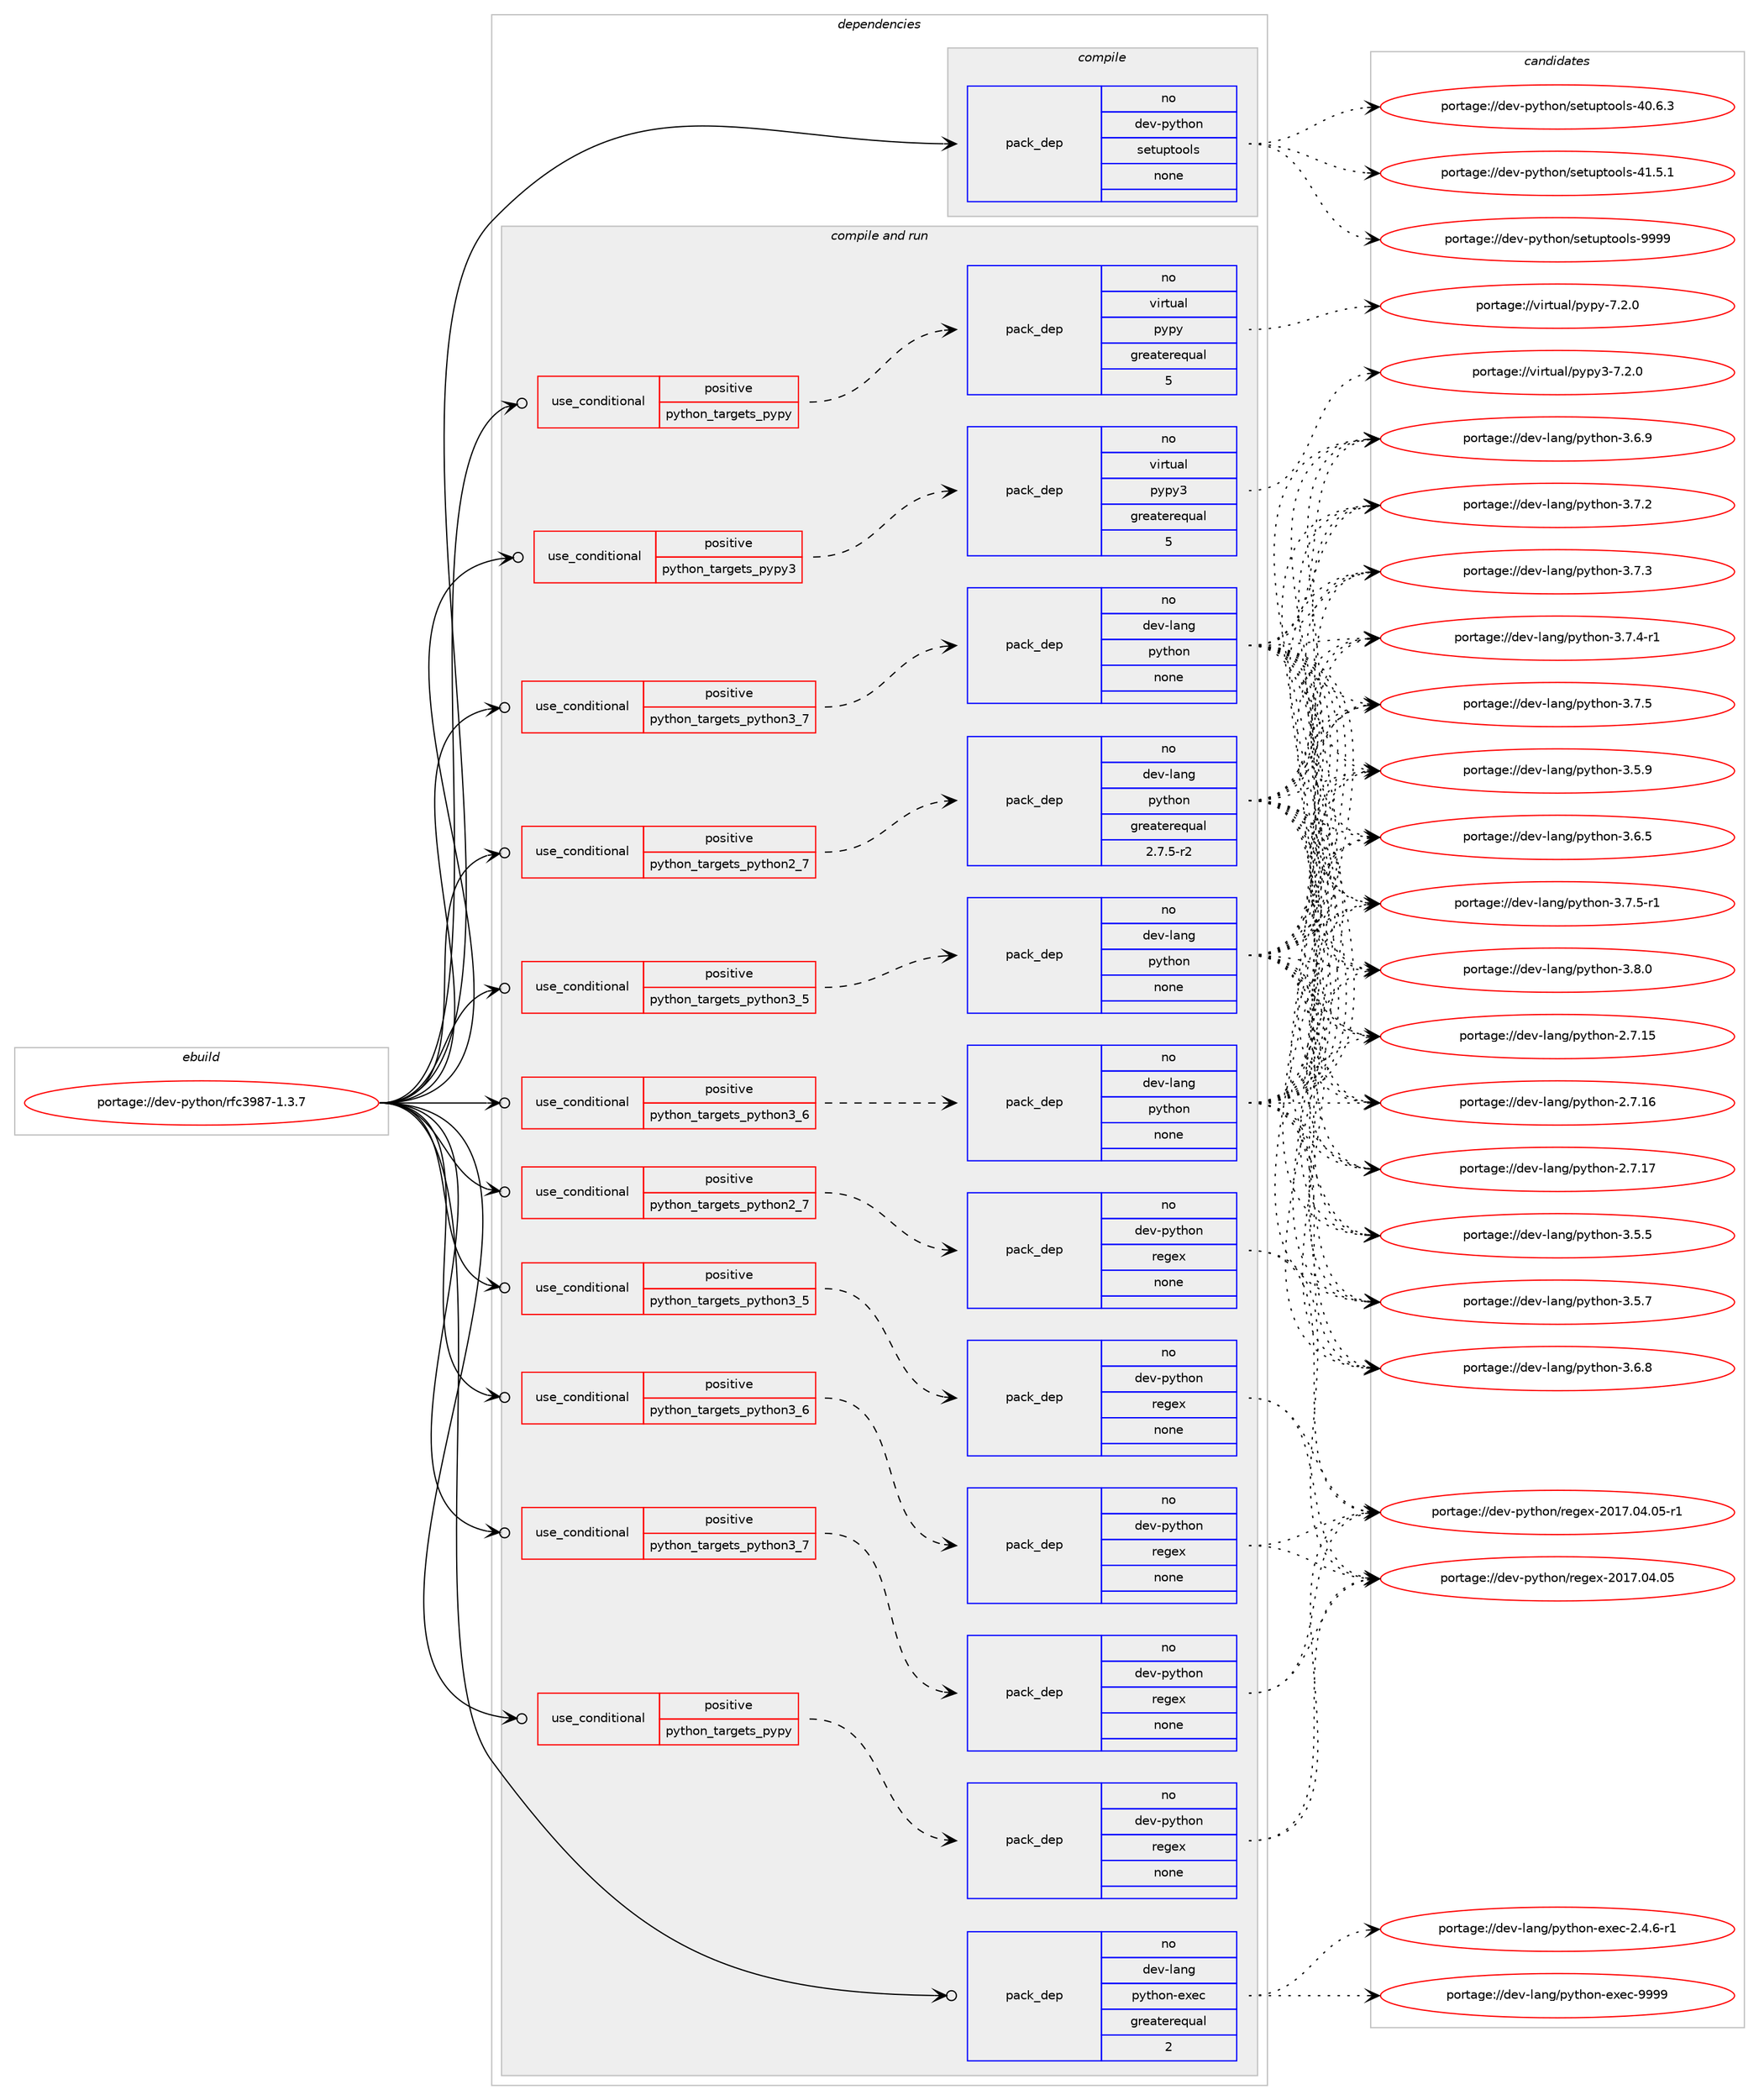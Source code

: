 digraph prolog {

# *************
# Graph options
# *************

newrank=true;
concentrate=true;
compound=true;
graph [rankdir=LR,fontname=Helvetica,fontsize=10,ranksep=1.5];#, ranksep=2.5, nodesep=0.2];
edge  [arrowhead=vee];
node  [fontname=Helvetica,fontsize=10];

# **********
# The ebuild
# **********

subgraph cluster_leftcol {
color=gray;
rank=same;
label=<<i>ebuild</i>>;
id [label="portage://dev-python/rfc3987-1.3.7", color=red, width=4, href="../dev-python/rfc3987-1.3.7.svg"];
}

# ****************
# The dependencies
# ****************

subgraph cluster_midcol {
color=gray;
label=<<i>dependencies</i>>;
subgraph cluster_compile {
fillcolor="#eeeeee";
style=filled;
label=<<i>compile</i>>;
subgraph pack129112 {
dependency170581 [label=<<TABLE BORDER="0" CELLBORDER="1" CELLSPACING="0" CELLPADDING="4" WIDTH="220"><TR><TD ROWSPAN="6" CELLPADDING="30">pack_dep</TD></TR><TR><TD WIDTH="110">no</TD></TR><TR><TD>dev-python</TD></TR><TR><TD>setuptools</TD></TR><TR><TD>none</TD></TR><TR><TD></TD></TR></TABLE>>, shape=none, color=blue];
}
id:e -> dependency170581:w [weight=20,style="solid",arrowhead="vee"];
}
subgraph cluster_compileandrun {
fillcolor="#eeeeee";
style=filled;
label=<<i>compile and run</i>>;
subgraph cond38066 {
dependency170582 [label=<<TABLE BORDER="0" CELLBORDER="1" CELLSPACING="0" CELLPADDING="4"><TR><TD ROWSPAN="3" CELLPADDING="10">use_conditional</TD></TR><TR><TD>positive</TD></TR><TR><TD>python_targets_pypy</TD></TR></TABLE>>, shape=none, color=red];
subgraph pack129113 {
dependency170583 [label=<<TABLE BORDER="0" CELLBORDER="1" CELLSPACING="0" CELLPADDING="4" WIDTH="220"><TR><TD ROWSPAN="6" CELLPADDING="30">pack_dep</TD></TR><TR><TD WIDTH="110">no</TD></TR><TR><TD>dev-python</TD></TR><TR><TD>regex</TD></TR><TR><TD>none</TD></TR><TR><TD></TD></TR></TABLE>>, shape=none, color=blue];
}
dependency170582:e -> dependency170583:w [weight=20,style="dashed",arrowhead="vee"];
}
id:e -> dependency170582:w [weight=20,style="solid",arrowhead="odotvee"];
subgraph cond38067 {
dependency170584 [label=<<TABLE BORDER="0" CELLBORDER="1" CELLSPACING="0" CELLPADDING="4"><TR><TD ROWSPAN="3" CELLPADDING="10">use_conditional</TD></TR><TR><TD>positive</TD></TR><TR><TD>python_targets_pypy</TD></TR></TABLE>>, shape=none, color=red];
subgraph pack129114 {
dependency170585 [label=<<TABLE BORDER="0" CELLBORDER="1" CELLSPACING="0" CELLPADDING="4" WIDTH="220"><TR><TD ROWSPAN="6" CELLPADDING="30">pack_dep</TD></TR><TR><TD WIDTH="110">no</TD></TR><TR><TD>virtual</TD></TR><TR><TD>pypy</TD></TR><TR><TD>greaterequal</TD></TR><TR><TD>5</TD></TR></TABLE>>, shape=none, color=blue];
}
dependency170584:e -> dependency170585:w [weight=20,style="dashed",arrowhead="vee"];
}
id:e -> dependency170584:w [weight=20,style="solid",arrowhead="odotvee"];
subgraph cond38068 {
dependency170586 [label=<<TABLE BORDER="0" CELLBORDER="1" CELLSPACING="0" CELLPADDING="4"><TR><TD ROWSPAN="3" CELLPADDING="10">use_conditional</TD></TR><TR><TD>positive</TD></TR><TR><TD>python_targets_pypy3</TD></TR></TABLE>>, shape=none, color=red];
subgraph pack129115 {
dependency170587 [label=<<TABLE BORDER="0" CELLBORDER="1" CELLSPACING="0" CELLPADDING="4" WIDTH="220"><TR><TD ROWSPAN="6" CELLPADDING="30">pack_dep</TD></TR><TR><TD WIDTH="110">no</TD></TR><TR><TD>virtual</TD></TR><TR><TD>pypy3</TD></TR><TR><TD>greaterequal</TD></TR><TR><TD>5</TD></TR></TABLE>>, shape=none, color=blue];
}
dependency170586:e -> dependency170587:w [weight=20,style="dashed",arrowhead="vee"];
}
id:e -> dependency170586:w [weight=20,style="solid",arrowhead="odotvee"];
subgraph cond38069 {
dependency170588 [label=<<TABLE BORDER="0" CELLBORDER="1" CELLSPACING="0" CELLPADDING="4"><TR><TD ROWSPAN="3" CELLPADDING="10">use_conditional</TD></TR><TR><TD>positive</TD></TR><TR><TD>python_targets_python2_7</TD></TR></TABLE>>, shape=none, color=red];
subgraph pack129116 {
dependency170589 [label=<<TABLE BORDER="0" CELLBORDER="1" CELLSPACING="0" CELLPADDING="4" WIDTH="220"><TR><TD ROWSPAN="6" CELLPADDING="30">pack_dep</TD></TR><TR><TD WIDTH="110">no</TD></TR><TR><TD>dev-lang</TD></TR><TR><TD>python</TD></TR><TR><TD>greaterequal</TD></TR><TR><TD>2.7.5-r2</TD></TR></TABLE>>, shape=none, color=blue];
}
dependency170588:e -> dependency170589:w [weight=20,style="dashed",arrowhead="vee"];
}
id:e -> dependency170588:w [weight=20,style="solid",arrowhead="odotvee"];
subgraph cond38070 {
dependency170590 [label=<<TABLE BORDER="0" CELLBORDER="1" CELLSPACING="0" CELLPADDING="4"><TR><TD ROWSPAN="3" CELLPADDING="10">use_conditional</TD></TR><TR><TD>positive</TD></TR><TR><TD>python_targets_python2_7</TD></TR></TABLE>>, shape=none, color=red];
subgraph pack129117 {
dependency170591 [label=<<TABLE BORDER="0" CELLBORDER="1" CELLSPACING="0" CELLPADDING="4" WIDTH="220"><TR><TD ROWSPAN="6" CELLPADDING="30">pack_dep</TD></TR><TR><TD WIDTH="110">no</TD></TR><TR><TD>dev-python</TD></TR><TR><TD>regex</TD></TR><TR><TD>none</TD></TR><TR><TD></TD></TR></TABLE>>, shape=none, color=blue];
}
dependency170590:e -> dependency170591:w [weight=20,style="dashed",arrowhead="vee"];
}
id:e -> dependency170590:w [weight=20,style="solid",arrowhead="odotvee"];
subgraph cond38071 {
dependency170592 [label=<<TABLE BORDER="0" CELLBORDER="1" CELLSPACING="0" CELLPADDING="4"><TR><TD ROWSPAN="3" CELLPADDING="10">use_conditional</TD></TR><TR><TD>positive</TD></TR><TR><TD>python_targets_python3_5</TD></TR></TABLE>>, shape=none, color=red];
subgraph pack129118 {
dependency170593 [label=<<TABLE BORDER="0" CELLBORDER="1" CELLSPACING="0" CELLPADDING="4" WIDTH="220"><TR><TD ROWSPAN="6" CELLPADDING="30">pack_dep</TD></TR><TR><TD WIDTH="110">no</TD></TR><TR><TD>dev-lang</TD></TR><TR><TD>python</TD></TR><TR><TD>none</TD></TR><TR><TD></TD></TR></TABLE>>, shape=none, color=blue];
}
dependency170592:e -> dependency170593:w [weight=20,style="dashed",arrowhead="vee"];
}
id:e -> dependency170592:w [weight=20,style="solid",arrowhead="odotvee"];
subgraph cond38072 {
dependency170594 [label=<<TABLE BORDER="0" CELLBORDER="1" CELLSPACING="0" CELLPADDING="4"><TR><TD ROWSPAN="3" CELLPADDING="10">use_conditional</TD></TR><TR><TD>positive</TD></TR><TR><TD>python_targets_python3_5</TD></TR></TABLE>>, shape=none, color=red];
subgraph pack129119 {
dependency170595 [label=<<TABLE BORDER="0" CELLBORDER="1" CELLSPACING="0" CELLPADDING="4" WIDTH="220"><TR><TD ROWSPAN="6" CELLPADDING="30">pack_dep</TD></TR><TR><TD WIDTH="110">no</TD></TR><TR><TD>dev-python</TD></TR><TR><TD>regex</TD></TR><TR><TD>none</TD></TR><TR><TD></TD></TR></TABLE>>, shape=none, color=blue];
}
dependency170594:e -> dependency170595:w [weight=20,style="dashed",arrowhead="vee"];
}
id:e -> dependency170594:w [weight=20,style="solid",arrowhead="odotvee"];
subgraph cond38073 {
dependency170596 [label=<<TABLE BORDER="0" CELLBORDER="1" CELLSPACING="0" CELLPADDING="4"><TR><TD ROWSPAN="3" CELLPADDING="10">use_conditional</TD></TR><TR><TD>positive</TD></TR><TR><TD>python_targets_python3_6</TD></TR></TABLE>>, shape=none, color=red];
subgraph pack129120 {
dependency170597 [label=<<TABLE BORDER="0" CELLBORDER="1" CELLSPACING="0" CELLPADDING="4" WIDTH="220"><TR><TD ROWSPAN="6" CELLPADDING="30">pack_dep</TD></TR><TR><TD WIDTH="110">no</TD></TR><TR><TD>dev-lang</TD></TR><TR><TD>python</TD></TR><TR><TD>none</TD></TR><TR><TD></TD></TR></TABLE>>, shape=none, color=blue];
}
dependency170596:e -> dependency170597:w [weight=20,style="dashed",arrowhead="vee"];
}
id:e -> dependency170596:w [weight=20,style="solid",arrowhead="odotvee"];
subgraph cond38074 {
dependency170598 [label=<<TABLE BORDER="0" CELLBORDER="1" CELLSPACING="0" CELLPADDING="4"><TR><TD ROWSPAN="3" CELLPADDING="10">use_conditional</TD></TR><TR><TD>positive</TD></TR><TR><TD>python_targets_python3_6</TD></TR></TABLE>>, shape=none, color=red];
subgraph pack129121 {
dependency170599 [label=<<TABLE BORDER="0" CELLBORDER="1" CELLSPACING="0" CELLPADDING="4" WIDTH="220"><TR><TD ROWSPAN="6" CELLPADDING="30">pack_dep</TD></TR><TR><TD WIDTH="110">no</TD></TR><TR><TD>dev-python</TD></TR><TR><TD>regex</TD></TR><TR><TD>none</TD></TR><TR><TD></TD></TR></TABLE>>, shape=none, color=blue];
}
dependency170598:e -> dependency170599:w [weight=20,style="dashed",arrowhead="vee"];
}
id:e -> dependency170598:w [weight=20,style="solid",arrowhead="odotvee"];
subgraph cond38075 {
dependency170600 [label=<<TABLE BORDER="0" CELLBORDER="1" CELLSPACING="0" CELLPADDING="4"><TR><TD ROWSPAN="3" CELLPADDING="10">use_conditional</TD></TR><TR><TD>positive</TD></TR><TR><TD>python_targets_python3_7</TD></TR></TABLE>>, shape=none, color=red];
subgraph pack129122 {
dependency170601 [label=<<TABLE BORDER="0" CELLBORDER="1" CELLSPACING="0" CELLPADDING="4" WIDTH="220"><TR><TD ROWSPAN="6" CELLPADDING="30">pack_dep</TD></TR><TR><TD WIDTH="110">no</TD></TR><TR><TD>dev-lang</TD></TR><TR><TD>python</TD></TR><TR><TD>none</TD></TR><TR><TD></TD></TR></TABLE>>, shape=none, color=blue];
}
dependency170600:e -> dependency170601:w [weight=20,style="dashed",arrowhead="vee"];
}
id:e -> dependency170600:w [weight=20,style="solid",arrowhead="odotvee"];
subgraph cond38076 {
dependency170602 [label=<<TABLE BORDER="0" CELLBORDER="1" CELLSPACING="0" CELLPADDING="4"><TR><TD ROWSPAN="3" CELLPADDING="10">use_conditional</TD></TR><TR><TD>positive</TD></TR><TR><TD>python_targets_python3_7</TD></TR></TABLE>>, shape=none, color=red];
subgraph pack129123 {
dependency170603 [label=<<TABLE BORDER="0" CELLBORDER="1" CELLSPACING="0" CELLPADDING="4" WIDTH="220"><TR><TD ROWSPAN="6" CELLPADDING="30">pack_dep</TD></TR><TR><TD WIDTH="110">no</TD></TR><TR><TD>dev-python</TD></TR><TR><TD>regex</TD></TR><TR><TD>none</TD></TR><TR><TD></TD></TR></TABLE>>, shape=none, color=blue];
}
dependency170602:e -> dependency170603:w [weight=20,style="dashed",arrowhead="vee"];
}
id:e -> dependency170602:w [weight=20,style="solid",arrowhead="odotvee"];
subgraph pack129124 {
dependency170604 [label=<<TABLE BORDER="0" CELLBORDER="1" CELLSPACING="0" CELLPADDING="4" WIDTH="220"><TR><TD ROWSPAN="6" CELLPADDING="30">pack_dep</TD></TR><TR><TD WIDTH="110">no</TD></TR><TR><TD>dev-lang</TD></TR><TR><TD>python-exec</TD></TR><TR><TD>greaterequal</TD></TR><TR><TD>2</TD></TR></TABLE>>, shape=none, color=blue];
}
id:e -> dependency170604:w [weight=20,style="solid",arrowhead="odotvee"];
}
subgraph cluster_run {
fillcolor="#eeeeee";
style=filled;
label=<<i>run</i>>;
}
}

# **************
# The candidates
# **************

subgraph cluster_choices {
rank=same;
color=gray;
label=<<i>candidates</i>>;

subgraph choice129112 {
color=black;
nodesep=1;
choiceportage100101118451121211161041111104711510111611711211611111110811545524846544651 [label="portage://dev-python/setuptools-40.6.3", color=red, width=4,href="../dev-python/setuptools-40.6.3.svg"];
choiceportage100101118451121211161041111104711510111611711211611111110811545524946534649 [label="portage://dev-python/setuptools-41.5.1", color=red, width=4,href="../dev-python/setuptools-41.5.1.svg"];
choiceportage10010111845112121116104111110471151011161171121161111111081154557575757 [label="portage://dev-python/setuptools-9999", color=red, width=4,href="../dev-python/setuptools-9999.svg"];
dependency170581:e -> choiceportage100101118451121211161041111104711510111611711211611111110811545524846544651:w [style=dotted,weight="100"];
dependency170581:e -> choiceportage100101118451121211161041111104711510111611711211611111110811545524946534649:w [style=dotted,weight="100"];
dependency170581:e -> choiceportage10010111845112121116104111110471151011161171121161111111081154557575757:w [style=dotted,weight="100"];
}
subgraph choice129113 {
color=black;
nodesep=1;
choiceportage10010111845112121116104111110471141011031011204550484955464852464853 [label="portage://dev-python/regex-2017.04.05", color=red, width=4,href="../dev-python/regex-2017.04.05.svg"];
choiceportage100101118451121211161041111104711410110310112045504849554648524648534511449 [label="portage://dev-python/regex-2017.04.05-r1", color=red, width=4,href="../dev-python/regex-2017.04.05-r1.svg"];
dependency170583:e -> choiceportage10010111845112121116104111110471141011031011204550484955464852464853:w [style=dotted,weight="100"];
dependency170583:e -> choiceportage100101118451121211161041111104711410110310112045504849554648524648534511449:w [style=dotted,weight="100"];
}
subgraph choice129114 {
color=black;
nodesep=1;
choiceportage1181051141161179710847112121112121455546504648 [label="portage://virtual/pypy-7.2.0", color=red, width=4,href="../virtual/pypy-7.2.0.svg"];
dependency170585:e -> choiceportage1181051141161179710847112121112121455546504648:w [style=dotted,weight="100"];
}
subgraph choice129115 {
color=black;
nodesep=1;
choiceportage118105114116117971084711212111212151455546504648 [label="portage://virtual/pypy3-7.2.0", color=red, width=4,href="../virtual/pypy3-7.2.0.svg"];
dependency170587:e -> choiceportage118105114116117971084711212111212151455546504648:w [style=dotted,weight="100"];
}
subgraph choice129116 {
color=black;
nodesep=1;
choiceportage10010111845108971101034711212111610411111045504655464953 [label="portage://dev-lang/python-2.7.15", color=red, width=4,href="../dev-lang/python-2.7.15.svg"];
choiceportage10010111845108971101034711212111610411111045504655464954 [label="portage://dev-lang/python-2.7.16", color=red, width=4,href="../dev-lang/python-2.7.16.svg"];
choiceportage10010111845108971101034711212111610411111045504655464955 [label="portage://dev-lang/python-2.7.17", color=red, width=4,href="../dev-lang/python-2.7.17.svg"];
choiceportage100101118451089711010347112121116104111110455146534653 [label="portage://dev-lang/python-3.5.5", color=red, width=4,href="../dev-lang/python-3.5.5.svg"];
choiceportage100101118451089711010347112121116104111110455146534655 [label="portage://dev-lang/python-3.5.7", color=red, width=4,href="../dev-lang/python-3.5.7.svg"];
choiceportage100101118451089711010347112121116104111110455146534657 [label="portage://dev-lang/python-3.5.9", color=red, width=4,href="../dev-lang/python-3.5.9.svg"];
choiceportage100101118451089711010347112121116104111110455146544653 [label="portage://dev-lang/python-3.6.5", color=red, width=4,href="../dev-lang/python-3.6.5.svg"];
choiceportage100101118451089711010347112121116104111110455146544656 [label="portage://dev-lang/python-3.6.8", color=red, width=4,href="../dev-lang/python-3.6.8.svg"];
choiceportage100101118451089711010347112121116104111110455146544657 [label="portage://dev-lang/python-3.6.9", color=red, width=4,href="../dev-lang/python-3.6.9.svg"];
choiceportage100101118451089711010347112121116104111110455146554650 [label="portage://dev-lang/python-3.7.2", color=red, width=4,href="../dev-lang/python-3.7.2.svg"];
choiceportage100101118451089711010347112121116104111110455146554651 [label="portage://dev-lang/python-3.7.3", color=red, width=4,href="../dev-lang/python-3.7.3.svg"];
choiceportage1001011184510897110103471121211161041111104551465546524511449 [label="portage://dev-lang/python-3.7.4-r1", color=red, width=4,href="../dev-lang/python-3.7.4-r1.svg"];
choiceportage100101118451089711010347112121116104111110455146554653 [label="portage://dev-lang/python-3.7.5", color=red, width=4,href="../dev-lang/python-3.7.5.svg"];
choiceportage1001011184510897110103471121211161041111104551465546534511449 [label="portage://dev-lang/python-3.7.5-r1", color=red, width=4,href="../dev-lang/python-3.7.5-r1.svg"];
choiceportage100101118451089711010347112121116104111110455146564648 [label="portage://dev-lang/python-3.8.0", color=red, width=4,href="../dev-lang/python-3.8.0.svg"];
dependency170589:e -> choiceportage10010111845108971101034711212111610411111045504655464953:w [style=dotted,weight="100"];
dependency170589:e -> choiceportage10010111845108971101034711212111610411111045504655464954:w [style=dotted,weight="100"];
dependency170589:e -> choiceportage10010111845108971101034711212111610411111045504655464955:w [style=dotted,weight="100"];
dependency170589:e -> choiceportage100101118451089711010347112121116104111110455146534653:w [style=dotted,weight="100"];
dependency170589:e -> choiceportage100101118451089711010347112121116104111110455146534655:w [style=dotted,weight="100"];
dependency170589:e -> choiceportage100101118451089711010347112121116104111110455146534657:w [style=dotted,weight="100"];
dependency170589:e -> choiceportage100101118451089711010347112121116104111110455146544653:w [style=dotted,weight="100"];
dependency170589:e -> choiceportage100101118451089711010347112121116104111110455146544656:w [style=dotted,weight="100"];
dependency170589:e -> choiceportage100101118451089711010347112121116104111110455146544657:w [style=dotted,weight="100"];
dependency170589:e -> choiceportage100101118451089711010347112121116104111110455146554650:w [style=dotted,weight="100"];
dependency170589:e -> choiceportage100101118451089711010347112121116104111110455146554651:w [style=dotted,weight="100"];
dependency170589:e -> choiceportage1001011184510897110103471121211161041111104551465546524511449:w [style=dotted,weight="100"];
dependency170589:e -> choiceportage100101118451089711010347112121116104111110455146554653:w [style=dotted,weight="100"];
dependency170589:e -> choiceportage1001011184510897110103471121211161041111104551465546534511449:w [style=dotted,weight="100"];
dependency170589:e -> choiceportage100101118451089711010347112121116104111110455146564648:w [style=dotted,weight="100"];
}
subgraph choice129117 {
color=black;
nodesep=1;
choiceportage10010111845112121116104111110471141011031011204550484955464852464853 [label="portage://dev-python/regex-2017.04.05", color=red, width=4,href="../dev-python/regex-2017.04.05.svg"];
choiceportage100101118451121211161041111104711410110310112045504849554648524648534511449 [label="portage://dev-python/regex-2017.04.05-r1", color=red, width=4,href="../dev-python/regex-2017.04.05-r1.svg"];
dependency170591:e -> choiceportage10010111845112121116104111110471141011031011204550484955464852464853:w [style=dotted,weight="100"];
dependency170591:e -> choiceportage100101118451121211161041111104711410110310112045504849554648524648534511449:w [style=dotted,weight="100"];
}
subgraph choice129118 {
color=black;
nodesep=1;
choiceportage10010111845108971101034711212111610411111045504655464953 [label="portage://dev-lang/python-2.7.15", color=red, width=4,href="../dev-lang/python-2.7.15.svg"];
choiceportage10010111845108971101034711212111610411111045504655464954 [label="portage://dev-lang/python-2.7.16", color=red, width=4,href="../dev-lang/python-2.7.16.svg"];
choiceportage10010111845108971101034711212111610411111045504655464955 [label="portage://dev-lang/python-2.7.17", color=red, width=4,href="../dev-lang/python-2.7.17.svg"];
choiceportage100101118451089711010347112121116104111110455146534653 [label="portage://dev-lang/python-3.5.5", color=red, width=4,href="../dev-lang/python-3.5.5.svg"];
choiceportage100101118451089711010347112121116104111110455146534655 [label="portage://dev-lang/python-3.5.7", color=red, width=4,href="../dev-lang/python-3.5.7.svg"];
choiceportage100101118451089711010347112121116104111110455146534657 [label="portage://dev-lang/python-3.5.9", color=red, width=4,href="../dev-lang/python-3.5.9.svg"];
choiceportage100101118451089711010347112121116104111110455146544653 [label="portage://dev-lang/python-3.6.5", color=red, width=4,href="../dev-lang/python-3.6.5.svg"];
choiceportage100101118451089711010347112121116104111110455146544656 [label="portage://dev-lang/python-3.6.8", color=red, width=4,href="../dev-lang/python-3.6.8.svg"];
choiceportage100101118451089711010347112121116104111110455146544657 [label="portage://dev-lang/python-3.6.9", color=red, width=4,href="../dev-lang/python-3.6.9.svg"];
choiceportage100101118451089711010347112121116104111110455146554650 [label="portage://dev-lang/python-3.7.2", color=red, width=4,href="../dev-lang/python-3.7.2.svg"];
choiceportage100101118451089711010347112121116104111110455146554651 [label="portage://dev-lang/python-3.7.3", color=red, width=4,href="../dev-lang/python-3.7.3.svg"];
choiceportage1001011184510897110103471121211161041111104551465546524511449 [label="portage://dev-lang/python-3.7.4-r1", color=red, width=4,href="../dev-lang/python-3.7.4-r1.svg"];
choiceportage100101118451089711010347112121116104111110455146554653 [label="portage://dev-lang/python-3.7.5", color=red, width=4,href="../dev-lang/python-3.7.5.svg"];
choiceportage1001011184510897110103471121211161041111104551465546534511449 [label="portage://dev-lang/python-3.7.5-r1", color=red, width=4,href="../dev-lang/python-3.7.5-r1.svg"];
choiceportage100101118451089711010347112121116104111110455146564648 [label="portage://dev-lang/python-3.8.0", color=red, width=4,href="../dev-lang/python-3.8.0.svg"];
dependency170593:e -> choiceportage10010111845108971101034711212111610411111045504655464953:w [style=dotted,weight="100"];
dependency170593:e -> choiceportage10010111845108971101034711212111610411111045504655464954:w [style=dotted,weight="100"];
dependency170593:e -> choiceportage10010111845108971101034711212111610411111045504655464955:w [style=dotted,weight="100"];
dependency170593:e -> choiceportage100101118451089711010347112121116104111110455146534653:w [style=dotted,weight="100"];
dependency170593:e -> choiceportage100101118451089711010347112121116104111110455146534655:w [style=dotted,weight="100"];
dependency170593:e -> choiceportage100101118451089711010347112121116104111110455146534657:w [style=dotted,weight="100"];
dependency170593:e -> choiceportage100101118451089711010347112121116104111110455146544653:w [style=dotted,weight="100"];
dependency170593:e -> choiceportage100101118451089711010347112121116104111110455146544656:w [style=dotted,weight="100"];
dependency170593:e -> choiceportage100101118451089711010347112121116104111110455146544657:w [style=dotted,weight="100"];
dependency170593:e -> choiceportage100101118451089711010347112121116104111110455146554650:w [style=dotted,weight="100"];
dependency170593:e -> choiceportage100101118451089711010347112121116104111110455146554651:w [style=dotted,weight="100"];
dependency170593:e -> choiceportage1001011184510897110103471121211161041111104551465546524511449:w [style=dotted,weight="100"];
dependency170593:e -> choiceportage100101118451089711010347112121116104111110455146554653:w [style=dotted,weight="100"];
dependency170593:e -> choiceportage1001011184510897110103471121211161041111104551465546534511449:w [style=dotted,weight="100"];
dependency170593:e -> choiceportage100101118451089711010347112121116104111110455146564648:w [style=dotted,weight="100"];
}
subgraph choice129119 {
color=black;
nodesep=1;
choiceportage10010111845112121116104111110471141011031011204550484955464852464853 [label="portage://dev-python/regex-2017.04.05", color=red, width=4,href="../dev-python/regex-2017.04.05.svg"];
choiceportage100101118451121211161041111104711410110310112045504849554648524648534511449 [label="portage://dev-python/regex-2017.04.05-r1", color=red, width=4,href="../dev-python/regex-2017.04.05-r1.svg"];
dependency170595:e -> choiceportage10010111845112121116104111110471141011031011204550484955464852464853:w [style=dotted,weight="100"];
dependency170595:e -> choiceportage100101118451121211161041111104711410110310112045504849554648524648534511449:w [style=dotted,weight="100"];
}
subgraph choice129120 {
color=black;
nodesep=1;
choiceportage10010111845108971101034711212111610411111045504655464953 [label="portage://dev-lang/python-2.7.15", color=red, width=4,href="../dev-lang/python-2.7.15.svg"];
choiceportage10010111845108971101034711212111610411111045504655464954 [label="portage://dev-lang/python-2.7.16", color=red, width=4,href="../dev-lang/python-2.7.16.svg"];
choiceportage10010111845108971101034711212111610411111045504655464955 [label="portage://dev-lang/python-2.7.17", color=red, width=4,href="../dev-lang/python-2.7.17.svg"];
choiceportage100101118451089711010347112121116104111110455146534653 [label="portage://dev-lang/python-3.5.5", color=red, width=4,href="../dev-lang/python-3.5.5.svg"];
choiceportage100101118451089711010347112121116104111110455146534655 [label="portage://dev-lang/python-3.5.7", color=red, width=4,href="../dev-lang/python-3.5.7.svg"];
choiceportage100101118451089711010347112121116104111110455146534657 [label="portage://dev-lang/python-3.5.9", color=red, width=4,href="../dev-lang/python-3.5.9.svg"];
choiceportage100101118451089711010347112121116104111110455146544653 [label="portage://dev-lang/python-3.6.5", color=red, width=4,href="../dev-lang/python-3.6.5.svg"];
choiceportage100101118451089711010347112121116104111110455146544656 [label="portage://dev-lang/python-3.6.8", color=red, width=4,href="../dev-lang/python-3.6.8.svg"];
choiceportage100101118451089711010347112121116104111110455146544657 [label="portage://dev-lang/python-3.6.9", color=red, width=4,href="../dev-lang/python-3.6.9.svg"];
choiceportage100101118451089711010347112121116104111110455146554650 [label="portage://dev-lang/python-3.7.2", color=red, width=4,href="../dev-lang/python-3.7.2.svg"];
choiceportage100101118451089711010347112121116104111110455146554651 [label="portage://dev-lang/python-3.7.3", color=red, width=4,href="../dev-lang/python-3.7.3.svg"];
choiceportage1001011184510897110103471121211161041111104551465546524511449 [label="portage://dev-lang/python-3.7.4-r1", color=red, width=4,href="../dev-lang/python-3.7.4-r1.svg"];
choiceportage100101118451089711010347112121116104111110455146554653 [label="portage://dev-lang/python-3.7.5", color=red, width=4,href="../dev-lang/python-3.7.5.svg"];
choiceportage1001011184510897110103471121211161041111104551465546534511449 [label="portage://dev-lang/python-3.7.5-r1", color=red, width=4,href="../dev-lang/python-3.7.5-r1.svg"];
choiceportage100101118451089711010347112121116104111110455146564648 [label="portage://dev-lang/python-3.8.0", color=red, width=4,href="../dev-lang/python-3.8.0.svg"];
dependency170597:e -> choiceportage10010111845108971101034711212111610411111045504655464953:w [style=dotted,weight="100"];
dependency170597:e -> choiceportage10010111845108971101034711212111610411111045504655464954:w [style=dotted,weight="100"];
dependency170597:e -> choiceportage10010111845108971101034711212111610411111045504655464955:w [style=dotted,weight="100"];
dependency170597:e -> choiceportage100101118451089711010347112121116104111110455146534653:w [style=dotted,weight="100"];
dependency170597:e -> choiceportage100101118451089711010347112121116104111110455146534655:w [style=dotted,weight="100"];
dependency170597:e -> choiceportage100101118451089711010347112121116104111110455146534657:w [style=dotted,weight="100"];
dependency170597:e -> choiceportage100101118451089711010347112121116104111110455146544653:w [style=dotted,weight="100"];
dependency170597:e -> choiceportage100101118451089711010347112121116104111110455146544656:w [style=dotted,weight="100"];
dependency170597:e -> choiceportage100101118451089711010347112121116104111110455146544657:w [style=dotted,weight="100"];
dependency170597:e -> choiceportage100101118451089711010347112121116104111110455146554650:w [style=dotted,weight="100"];
dependency170597:e -> choiceportage100101118451089711010347112121116104111110455146554651:w [style=dotted,weight="100"];
dependency170597:e -> choiceportage1001011184510897110103471121211161041111104551465546524511449:w [style=dotted,weight="100"];
dependency170597:e -> choiceportage100101118451089711010347112121116104111110455146554653:w [style=dotted,weight="100"];
dependency170597:e -> choiceportage1001011184510897110103471121211161041111104551465546534511449:w [style=dotted,weight="100"];
dependency170597:e -> choiceportage100101118451089711010347112121116104111110455146564648:w [style=dotted,weight="100"];
}
subgraph choice129121 {
color=black;
nodesep=1;
choiceportage10010111845112121116104111110471141011031011204550484955464852464853 [label="portage://dev-python/regex-2017.04.05", color=red, width=4,href="../dev-python/regex-2017.04.05.svg"];
choiceportage100101118451121211161041111104711410110310112045504849554648524648534511449 [label="portage://dev-python/regex-2017.04.05-r1", color=red, width=4,href="../dev-python/regex-2017.04.05-r1.svg"];
dependency170599:e -> choiceportage10010111845112121116104111110471141011031011204550484955464852464853:w [style=dotted,weight="100"];
dependency170599:e -> choiceportage100101118451121211161041111104711410110310112045504849554648524648534511449:w [style=dotted,weight="100"];
}
subgraph choice129122 {
color=black;
nodesep=1;
choiceportage10010111845108971101034711212111610411111045504655464953 [label="portage://dev-lang/python-2.7.15", color=red, width=4,href="../dev-lang/python-2.7.15.svg"];
choiceportage10010111845108971101034711212111610411111045504655464954 [label="portage://dev-lang/python-2.7.16", color=red, width=4,href="../dev-lang/python-2.7.16.svg"];
choiceportage10010111845108971101034711212111610411111045504655464955 [label="portage://dev-lang/python-2.7.17", color=red, width=4,href="../dev-lang/python-2.7.17.svg"];
choiceportage100101118451089711010347112121116104111110455146534653 [label="portage://dev-lang/python-3.5.5", color=red, width=4,href="../dev-lang/python-3.5.5.svg"];
choiceportage100101118451089711010347112121116104111110455146534655 [label="portage://dev-lang/python-3.5.7", color=red, width=4,href="../dev-lang/python-3.5.7.svg"];
choiceportage100101118451089711010347112121116104111110455146534657 [label="portage://dev-lang/python-3.5.9", color=red, width=4,href="../dev-lang/python-3.5.9.svg"];
choiceportage100101118451089711010347112121116104111110455146544653 [label="portage://dev-lang/python-3.6.5", color=red, width=4,href="../dev-lang/python-3.6.5.svg"];
choiceportage100101118451089711010347112121116104111110455146544656 [label="portage://dev-lang/python-3.6.8", color=red, width=4,href="../dev-lang/python-3.6.8.svg"];
choiceportage100101118451089711010347112121116104111110455146544657 [label="portage://dev-lang/python-3.6.9", color=red, width=4,href="../dev-lang/python-3.6.9.svg"];
choiceportage100101118451089711010347112121116104111110455146554650 [label="portage://dev-lang/python-3.7.2", color=red, width=4,href="../dev-lang/python-3.7.2.svg"];
choiceportage100101118451089711010347112121116104111110455146554651 [label="portage://dev-lang/python-3.7.3", color=red, width=4,href="../dev-lang/python-3.7.3.svg"];
choiceportage1001011184510897110103471121211161041111104551465546524511449 [label="portage://dev-lang/python-3.7.4-r1", color=red, width=4,href="../dev-lang/python-3.7.4-r1.svg"];
choiceportage100101118451089711010347112121116104111110455146554653 [label="portage://dev-lang/python-3.7.5", color=red, width=4,href="../dev-lang/python-3.7.5.svg"];
choiceportage1001011184510897110103471121211161041111104551465546534511449 [label="portage://dev-lang/python-3.7.5-r1", color=red, width=4,href="../dev-lang/python-3.7.5-r1.svg"];
choiceportage100101118451089711010347112121116104111110455146564648 [label="portage://dev-lang/python-3.8.0", color=red, width=4,href="../dev-lang/python-3.8.0.svg"];
dependency170601:e -> choiceportage10010111845108971101034711212111610411111045504655464953:w [style=dotted,weight="100"];
dependency170601:e -> choiceportage10010111845108971101034711212111610411111045504655464954:w [style=dotted,weight="100"];
dependency170601:e -> choiceportage10010111845108971101034711212111610411111045504655464955:w [style=dotted,weight="100"];
dependency170601:e -> choiceportage100101118451089711010347112121116104111110455146534653:w [style=dotted,weight="100"];
dependency170601:e -> choiceportage100101118451089711010347112121116104111110455146534655:w [style=dotted,weight="100"];
dependency170601:e -> choiceportage100101118451089711010347112121116104111110455146534657:w [style=dotted,weight="100"];
dependency170601:e -> choiceportage100101118451089711010347112121116104111110455146544653:w [style=dotted,weight="100"];
dependency170601:e -> choiceportage100101118451089711010347112121116104111110455146544656:w [style=dotted,weight="100"];
dependency170601:e -> choiceportage100101118451089711010347112121116104111110455146544657:w [style=dotted,weight="100"];
dependency170601:e -> choiceportage100101118451089711010347112121116104111110455146554650:w [style=dotted,weight="100"];
dependency170601:e -> choiceportage100101118451089711010347112121116104111110455146554651:w [style=dotted,weight="100"];
dependency170601:e -> choiceportage1001011184510897110103471121211161041111104551465546524511449:w [style=dotted,weight="100"];
dependency170601:e -> choiceportage100101118451089711010347112121116104111110455146554653:w [style=dotted,weight="100"];
dependency170601:e -> choiceportage1001011184510897110103471121211161041111104551465546534511449:w [style=dotted,weight="100"];
dependency170601:e -> choiceportage100101118451089711010347112121116104111110455146564648:w [style=dotted,weight="100"];
}
subgraph choice129123 {
color=black;
nodesep=1;
choiceportage10010111845112121116104111110471141011031011204550484955464852464853 [label="portage://dev-python/regex-2017.04.05", color=red, width=4,href="../dev-python/regex-2017.04.05.svg"];
choiceportage100101118451121211161041111104711410110310112045504849554648524648534511449 [label="portage://dev-python/regex-2017.04.05-r1", color=red, width=4,href="../dev-python/regex-2017.04.05-r1.svg"];
dependency170603:e -> choiceportage10010111845112121116104111110471141011031011204550484955464852464853:w [style=dotted,weight="100"];
dependency170603:e -> choiceportage100101118451121211161041111104711410110310112045504849554648524648534511449:w [style=dotted,weight="100"];
}
subgraph choice129124 {
color=black;
nodesep=1;
choiceportage10010111845108971101034711212111610411111045101120101994550465246544511449 [label="portage://dev-lang/python-exec-2.4.6-r1", color=red, width=4,href="../dev-lang/python-exec-2.4.6-r1.svg"];
choiceportage10010111845108971101034711212111610411111045101120101994557575757 [label="portage://dev-lang/python-exec-9999", color=red, width=4,href="../dev-lang/python-exec-9999.svg"];
dependency170604:e -> choiceportage10010111845108971101034711212111610411111045101120101994550465246544511449:w [style=dotted,weight="100"];
dependency170604:e -> choiceportage10010111845108971101034711212111610411111045101120101994557575757:w [style=dotted,weight="100"];
}
}

}
